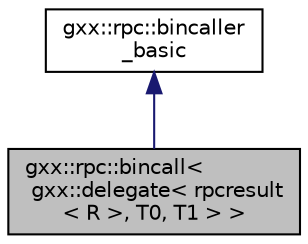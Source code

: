 digraph "gxx::rpc::bincall&lt; gxx::delegate&lt; rpcresult&lt; R &gt;, T0, T1 &gt; &gt;"
{
  edge [fontname="Helvetica",fontsize="10",labelfontname="Helvetica",labelfontsize="10"];
  node [fontname="Helvetica",fontsize="10",shape=record];
  Node1 [label="gxx::rpc::bincall\<\l gxx::delegate\< rpcresult\l\< R \>, T0, T1 \> \>",height=0.2,width=0.4,color="black", fillcolor="grey75", style="filled", fontcolor="black"];
  Node2 -> Node1 [dir="back",color="midnightblue",fontsize="10",style="solid",fontname="Helvetica"];
  Node2 [label="gxx::rpc::bincaller\l_basic",height=0.2,width=0.4,color="black", fillcolor="white", style="filled",URL="$classgxx_1_1rpc_1_1bincaller__basic.html"];
}
